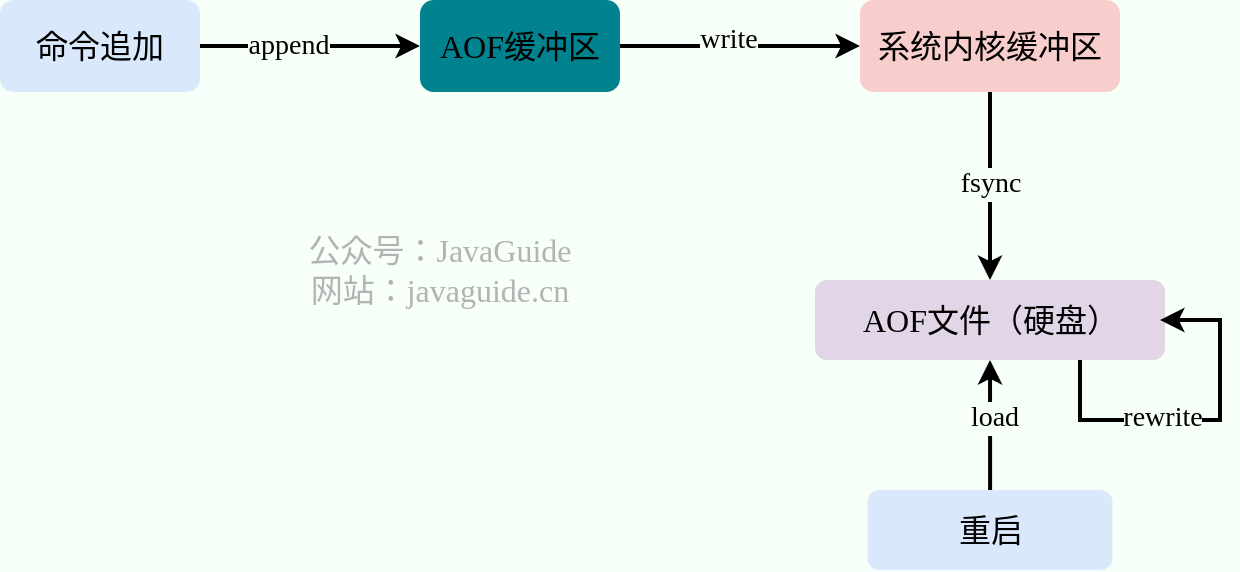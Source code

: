 <mxfile version="20.3.0" type="device"><diagram id="NaMnIawQRtq_GJTarwnL" name="Page-1"><mxGraphModel dx="1106" dy="789" grid="1" gridSize="10" guides="1" tooltips="1" connect="1" arrows="1" fold="1" page="1" pageScale="1" pageWidth="827" pageHeight="1169" background="#F6FFF8" math="0" shadow="0"><root><mxCell id="0"/><mxCell id="1" parent="0"/><mxCell id="a9_C8NM2UITXfLdSt1Ml-4" style="edgeStyle=orthogonalEdgeStyle;rounded=0;orthogonalLoop=1;jettySize=auto;html=1;entryX=0;entryY=0.5;entryDx=0;entryDy=0;fontFamily=JetBrains Mono;fontSource=https%3A%2F%2Ffonts.googleapis.com%2Fcss%3Ffamily%3DJetBrains%2BMono;strokeWidth=2;" edge="1" parent="1" source="a9_C8NM2UITXfLdSt1Ml-1" target="a9_C8NM2UITXfLdSt1Ml-2"><mxGeometry relative="1" as="geometry"/></mxCell><mxCell id="a9_C8NM2UITXfLdSt1Ml-6" value="append" style="edgeLabel;html=1;align=center;verticalAlign=middle;resizable=0;points=[];fontSize=14;fontFamily=JetBrains Mono;fontSource=https%3A%2F%2Ffonts.googleapis.com%2Fcss%3Ffamily%3DJetBrains%2BMono;labelBackgroundColor=#F6FFF8;" vertex="1" connectable="0" parent="a9_C8NM2UITXfLdSt1Ml-4"><mxGeometry x="-0.2" relative="1" as="geometry"><mxPoint as="offset"/></mxGeometry></mxCell><mxCell id="a9_C8NM2UITXfLdSt1Ml-1" value="命令追加" style="rounded=1;whiteSpace=wrap;html=1;fontSize=16;fillColor=#dae8fc;strokeColor=none;fontFamily=JetBrains Mono;fontSource=https%3A%2F%2Ffonts.googleapis.com%2Fcss%3Ffamily%3DJetBrains%2BMono;" vertex="1" parent="1"><mxGeometry x="110" y="340" width="100" height="46" as="geometry"/></mxCell><mxCell id="a9_C8NM2UITXfLdSt1Ml-7" style="edgeStyle=orthogonalEdgeStyle;rounded=0;orthogonalLoop=1;jettySize=auto;html=1;entryX=0;entryY=0.5;entryDx=0;entryDy=0;fontFamily=JetBrains Mono;fontSource=https%3A%2F%2Ffonts.googleapis.com%2Fcss%3Ffamily%3DJetBrains%2BMono;strokeWidth=2;" edge="1" parent="1" source="a9_C8NM2UITXfLdSt1Ml-2" target="a9_C8NM2UITXfLdSt1Ml-3"><mxGeometry relative="1" as="geometry"/></mxCell><mxCell id="a9_C8NM2UITXfLdSt1Ml-8" value="write" style="edgeLabel;html=1;align=center;verticalAlign=middle;resizable=0;points=[];fontSize=14;fontFamily=JetBrains Mono;fontSource=https%3A%2F%2Ffonts.googleapis.com%2Fcss%3Ffamily%3DJetBrains%2BMono;labelBackgroundColor=#F6FFF8;" vertex="1" connectable="0" parent="a9_C8NM2UITXfLdSt1Ml-7"><mxGeometry x="-0.109" y="3" relative="1" as="geometry"><mxPoint as="offset"/></mxGeometry></mxCell><mxCell id="a9_C8NM2UITXfLdSt1Ml-2" value="AOF缓冲区" style="rounded=1;whiteSpace=wrap;html=1;fontSize=16;fillColor=#00838F;strokeColor=none;fontFamily=JetBrains Mono;fontSource=https%3A%2F%2Ffonts.googleapis.com%2Fcss%3Ffamily%3DJetBrains%2BMono;" vertex="1" parent="1"><mxGeometry x="320" y="340" width="100" height="46" as="geometry"/></mxCell><mxCell id="a9_C8NM2UITXfLdSt1Ml-9" style="edgeStyle=orthogonalEdgeStyle;rounded=0;orthogonalLoop=1;jettySize=auto;html=1;entryX=0.5;entryY=0;entryDx=0;entryDy=0;fontFamily=JetBrains Mono;fontSource=https%3A%2F%2Ffonts.googleapis.com%2Fcss%3Ffamily%3DJetBrains%2BMono;strokeWidth=2;" edge="1" parent="1" source="a9_C8NM2UITXfLdSt1Ml-3" target="a9_C8NM2UITXfLdSt1Ml-10"><mxGeometry relative="1" as="geometry"><mxPoint x="740" y="363" as="targetPoint"/></mxGeometry></mxCell><mxCell id="a9_C8NM2UITXfLdSt1Ml-11" value="fsync" style="edgeLabel;html=1;align=center;verticalAlign=middle;resizable=0;points=[];fontSize=14;fontFamily=JetBrains Mono;fontSource=https%3A%2F%2Ffonts.googleapis.com%2Fcss%3Ffamily%3DJetBrains%2BMono;labelBackgroundColor=#F6FFF8;" vertex="1" connectable="0" parent="a9_C8NM2UITXfLdSt1Ml-9"><mxGeometry x="-0.219" y="1" relative="1" as="geometry"><mxPoint x="-1" y="9" as="offset"/></mxGeometry></mxCell><mxCell id="a9_C8NM2UITXfLdSt1Ml-3" value="系统内核缓冲区" style="rounded=1;whiteSpace=wrap;html=1;fontSize=16;fillColor=#f8cecc;strokeColor=none;fontFamily=JetBrains Mono;fontSource=https%3A%2F%2Ffonts.googleapis.com%2Fcss%3Ffamily%3DJetBrains%2BMono;" vertex="1" parent="1"><mxGeometry x="540" y="340" width="130" height="46" as="geometry"/></mxCell><mxCell id="a9_C8NM2UITXfLdSt1Ml-10" value="AOF文件（硬盘）" style="rounded=1;whiteSpace=wrap;html=1;fontSize=16;fillColor=#e1d5e7;strokeColor=none;fontFamily=JetBrains Mono;fontSource=https%3A%2F%2Ffonts.googleapis.com%2Fcss%3Ffamily%3DJetBrains%2BMono;" vertex="1" parent="1"><mxGeometry x="517.5" y="480" width="175" height="40" as="geometry"/></mxCell><mxCell id="a9_C8NM2UITXfLdSt1Ml-12" value="" style="endArrow=classic;html=1;rounded=0;fontSize=14;edgeStyle=orthogonalEdgeStyle;fontFamily=JetBrains Mono;fontSource=https%3A%2F%2Ffonts.googleapis.com%2Fcss%3Ffamily%3DJetBrains%2BMono;strokeWidth=2;" edge="1" parent="1"><mxGeometry width="50" height="50" relative="1" as="geometry"><mxPoint x="650" y="520" as="sourcePoint"/><mxPoint x="690" y="500" as="targetPoint"/><Array as="points"><mxPoint x="650" y="550"/><mxPoint x="720" y="550"/><mxPoint x="720" y="500"/></Array></mxGeometry></mxCell><mxCell id="a9_C8NM2UITXfLdSt1Ml-13" value="rewrite" style="edgeLabel;html=1;align=center;verticalAlign=middle;resizable=0;points=[];fontSize=14;fontFamily=JetBrains Mono;fontSource=https%3A%2F%2Ffonts.googleapis.com%2Fcss%3Ffamily%3DJetBrains%2BMono;labelBackgroundColor=#F6FFF8;" vertex="1" connectable="0" parent="a9_C8NM2UITXfLdSt1Ml-12"><mxGeometry x="-0.211" y="2" relative="1" as="geometry"><mxPoint y="1" as="offset"/></mxGeometry></mxCell><mxCell id="a9_C8NM2UITXfLdSt1Ml-15" style="edgeStyle=orthogonalEdgeStyle;rounded=0;orthogonalLoop=1;jettySize=auto;html=1;entryX=0.5;entryY=1;entryDx=0;entryDy=0;fontSize=14;fontFamily=JetBrains Mono;fontSource=https%3A%2F%2Ffonts.googleapis.com%2Fcss%3Ffamily%3DJetBrains%2BMono;strokeWidth=2;" edge="1" parent="1" source="a9_C8NM2UITXfLdSt1Ml-14" target="a9_C8NM2UITXfLdSt1Ml-10"><mxGeometry relative="1" as="geometry"/></mxCell><mxCell id="a9_C8NM2UITXfLdSt1Ml-16" value="load" style="edgeLabel;html=1;align=center;verticalAlign=middle;resizable=0;points=[];fontSize=14;fontFamily=JetBrains Mono;fontSource=https%3A%2F%2Ffonts.googleapis.com%2Fcss%3Ffamily%3DJetBrains%2BMono;labelBackgroundColor=#F6FFF8;" vertex="1" connectable="0" parent="a9_C8NM2UITXfLdSt1Ml-15"><mxGeometry x="0.124" y="-2" relative="1" as="geometry"><mxPoint as="offset"/></mxGeometry></mxCell><mxCell id="a9_C8NM2UITXfLdSt1Ml-14" value="重启" style="rounded=1;whiteSpace=wrap;html=1;fontSize=16;fillColor=#dae8fc;strokeColor=none;fontFamily=JetBrains Mono;fontSource=https%3A%2F%2Ffonts.googleapis.com%2Fcss%3Ffamily%3DJetBrains%2BMono;" vertex="1" parent="1"><mxGeometry x="543.75" y="585" width="122.5" height="40" as="geometry"/></mxCell><mxCell id="a9_C8NM2UITXfLdSt1Ml-17" value="&lt;font style=&quot;font-size: 16px;&quot;&gt;公众号：JavaGuide&lt;br style=&quot;font-size: 16px;&quot;&gt;网站：javaguide.cn&lt;/font&gt;" style="text;html=1;strokeColor=none;fillColor=none;align=center;verticalAlign=middle;whiteSpace=wrap;rounded=0;labelBackgroundColor=none;fontSize=16;fontColor=#B3B3B3;rotation=0;sketch=0;shadow=0;fontFamily=JetBrains Mono;fontSource=https%3A%2F%2Ffonts.googleapis.com%2Fcss%3Ffamily%3DJetBrains%2BMono;" vertex="1" parent="1"><mxGeometry x="240" y="470" width="180" height="10" as="geometry"/></mxCell></root></mxGraphModel></diagram></mxfile>